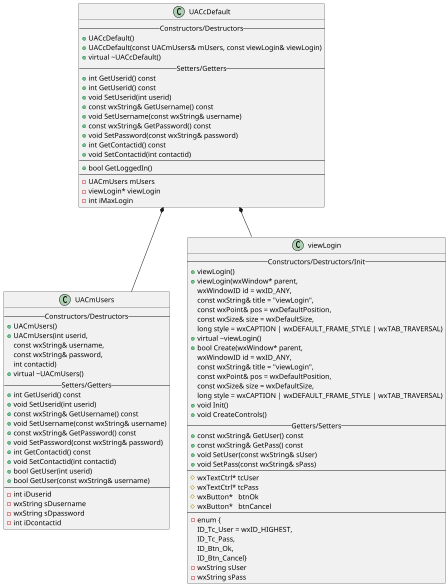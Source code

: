 @startuml
scale 0.5
class UACcDefault {
    -- Constructors/Destructors --
    +UACcDefault()
    +UACcDefault(const UACmUsers& mUsers, const viewLogin& viewLogin)
    +virtual ~UACcDefault()
    -- Setters/Getters --
    +int GetUserid() const
    +int GetUserid() const
    +void SetUserid(int userid)
    +const wxString& GetUsername() const
    +void SetUsername(const wxString& username)
    +const wxString& GetPassword() const
    +void SetPassword(const wxString& password)
    +int GetContactid() const
    +void SetContactid(int contactid)
	--
    +bool GetLoggedIn()
	--
	-UACmUsers mUsers
	-viewLogin* viewLogin
	-int iMaxLogin
    }
class UACmUsers {
	--Constructors/Destructors--
	+UACmUsers()
	+UACmUsers(int userid,
		const wxString& username,
		const wxString& password,
		int contactid)
	+virtual ~UACmUsers()
	--Setters/Getters--
	+int GetUserid() const
	+void SetUserid(int userid)
	+const wxString& GetUsername() const
	+void SetUsername(const wxString& username)
	+const wxString& GetPassword() const
	+void SetPassword(const wxString& password)
	+int GetContactid() const
	+void SetContactid(int contactid)
	+bool GetUser(int userid)
	+bool GetUser(const wxString& username)
	--
	-int iDuserid
	' userid int(11) pk
	-wxString sDusername
	' username varchar(64) uk idx
	-wxString sDpassword
	' password varchar(256)
	-int iDcontactid
	' contactid int(11) fk
}
class viewLogin {
	--Constructors/Destructors/Init--
	+viewLogin()
	+viewLogin(wxWindow* parent,
		wxWindowID id = wxID_ANY,
		const wxString& title = "viewLogin",
		const wxPoint& pos = wxDefaultPosition,
		const wxSize& size = wxDefaultSize,
		long style = wxCAPTION | wxDEFAULT_FRAME_STYLE | wxTAB_TRAVERSAL)
	+virtual ~viewLogin()
	+bool Create(wxWindow* parent,
		wxWindowID id = wxID_ANY,
		const wxString& title = "viewLogin",
		const wxPoint& pos = wxDefaultPosition,
		const wxSize& size = wxDefaultSize,
		long style = wxCAPTION | wxDEFAULT_FRAME_STYLE | wxTAB_TRAVERSAL)
	+void Init()
	+void CreateControls()
	--Getters/Setters--
	+const wxString& GetUser() const
	+const wxString& GetPass() const
	+void SetUser(const wxString& sUser)
	+void SetPass(const wxString& sPass)
	--
	#wxTextCtrl* tcUser
	#wxTextCtrl* tcPass
	#wxButton*   btnOk
	#wxButton*   btnCancel
	--
	-enum {
		ID_Tc_User = wxID_HIGHEST,
		ID_Tc_Pass,
		ID_Btn_Ok,
		ID_Btn_Cancel}
	-wxString sUser
	-wxString sPass
	}
UACcDefault *-- UACmUsers
UACcDefault *-- viewLogin

@enduml